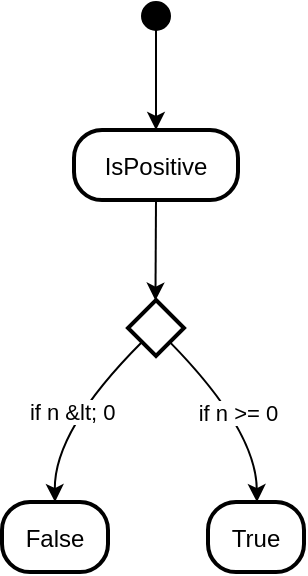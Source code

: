 <mxfile version="24.8.1">
  <diagram name="Страница — 1" id="-V4e9Mqw6I3o4zZ0S_1l">
    <mxGraphModel dx="1386" dy="791" grid="1" gridSize="10" guides="1" tooltips="1" connect="1" arrows="1" fold="1" page="1" pageScale="1" pageWidth="827" pageHeight="1169" math="0" shadow="0">
      <root>
        <mxCell id="0" />
        <mxCell id="1" parent="0" />
        <mxCell id="2" value="" style="rhombus;strokeWidth=2;whiteSpace=wrap;" parent="1" vertex="1">
          <mxGeometry x="401" y="591" width="28" height="28" as="geometry" />
        </mxCell>
        <mxCell id="3" value="" style="ellipse;fillColor=strokeColor;" parent="1" vertex="1">
          <mxGeometry x="408" y="442" width="14" height="14" as="geometry" />
        </mxCell>
        <mxCell id="4" value="IsPositive" style="rounded=1;arcSize=40;strokeWidth=2" parent="1" vertex="1">
          <mxGeometry x="374" y="506" width="82" height="35" as="geometry" />
        </mxCell>
        <mxCell id="5" value="False" style="rounded=1;arcSize=40;strokeWidth=2" parent="1" vertex="1">
          <mxGeometry x="338" y="692" width="53" height="35" as="geometry" />
        </mxCell>
        <mxCell id="6" value="True" style="rounded=1;arcSize=40;strokeWidth=2" parent="1" vertex="1">
          <mxGeometry x="441" y="692" width="48" height="35" as="geometry" />
        </mxCell>
        <mxCell id="7" value="" style="curved=1;startArrow=none;;exitX=0.49;exitY=1;entryX=0.5;entryY=0;" parent="1" source="3" target="4" edge="1">
          <mxGeometry relative="1" as="geometry">
            <Array as="points" />
          </mxGeometry>
        </mxCell>
        <mxCell id="8" value="" style="curved=1;startArrow=none;;exitX=0.5;exitY=1;entryX=0.49;entryY=0;" parent="1" source="4" target="2" edge="1">
          <mxGeometry relative="1" as="geometry">
            <Array as="points" />
          </mxGeometry>
        </mxCell>
        <mxCell id="9" value="if n &amp;lt; 0" style="curved=1;startArrow=none;;exitX=0;exitY=1;entryX=0.5;entryY=0;" parent="1" source="2" target="5" edge="1">
          <mxGeometry relative="1" as="geometry">
            <Array as="points">
              <mxPoint x="364" y="656" />
            </Array>
          </mxGeometry>
        </mxCell>
        <mxCell id="10" value="if n &gt;= 0" style="curved=1;startArrow=none;;exitX=0.99;exitY=1;entryX=0.51;entryY=0;" parent="1" source="2" target="6" edge="1">
          <mxGeometry relative="1" as="geometry">
            <Array as="points">
              <mxPoint x="465" y="656" />
            </Array>
          </mxGeometry>
        </mxCell>
      </root>
    </mxGraphModel>
  </diagram>
</mxfile>
